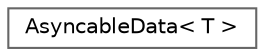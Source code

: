 digraph "クラス階層図"
{
 // LATEX_PDF_SIZE
  bgcolor="transparent";
  edge [fontname=Helvetica,fontsize=10,labelfontname=Helvetica,labelfontsize=10];
  node [fontname=Helvetica,fontsize=10,shape=box,height=0.2,width=0.4];
  rankdir="LR";
  Node0 [id="Node000000",label="AsyncableData\< T \>",height=0.2,width=0.4,color="grey40", fillcolor="white", style="filled",URL="$class_asyncable_data.html",tooltip="非同期処理を行う際に，データの更新回数とデータをまとめて扱うための構造体"];
}
